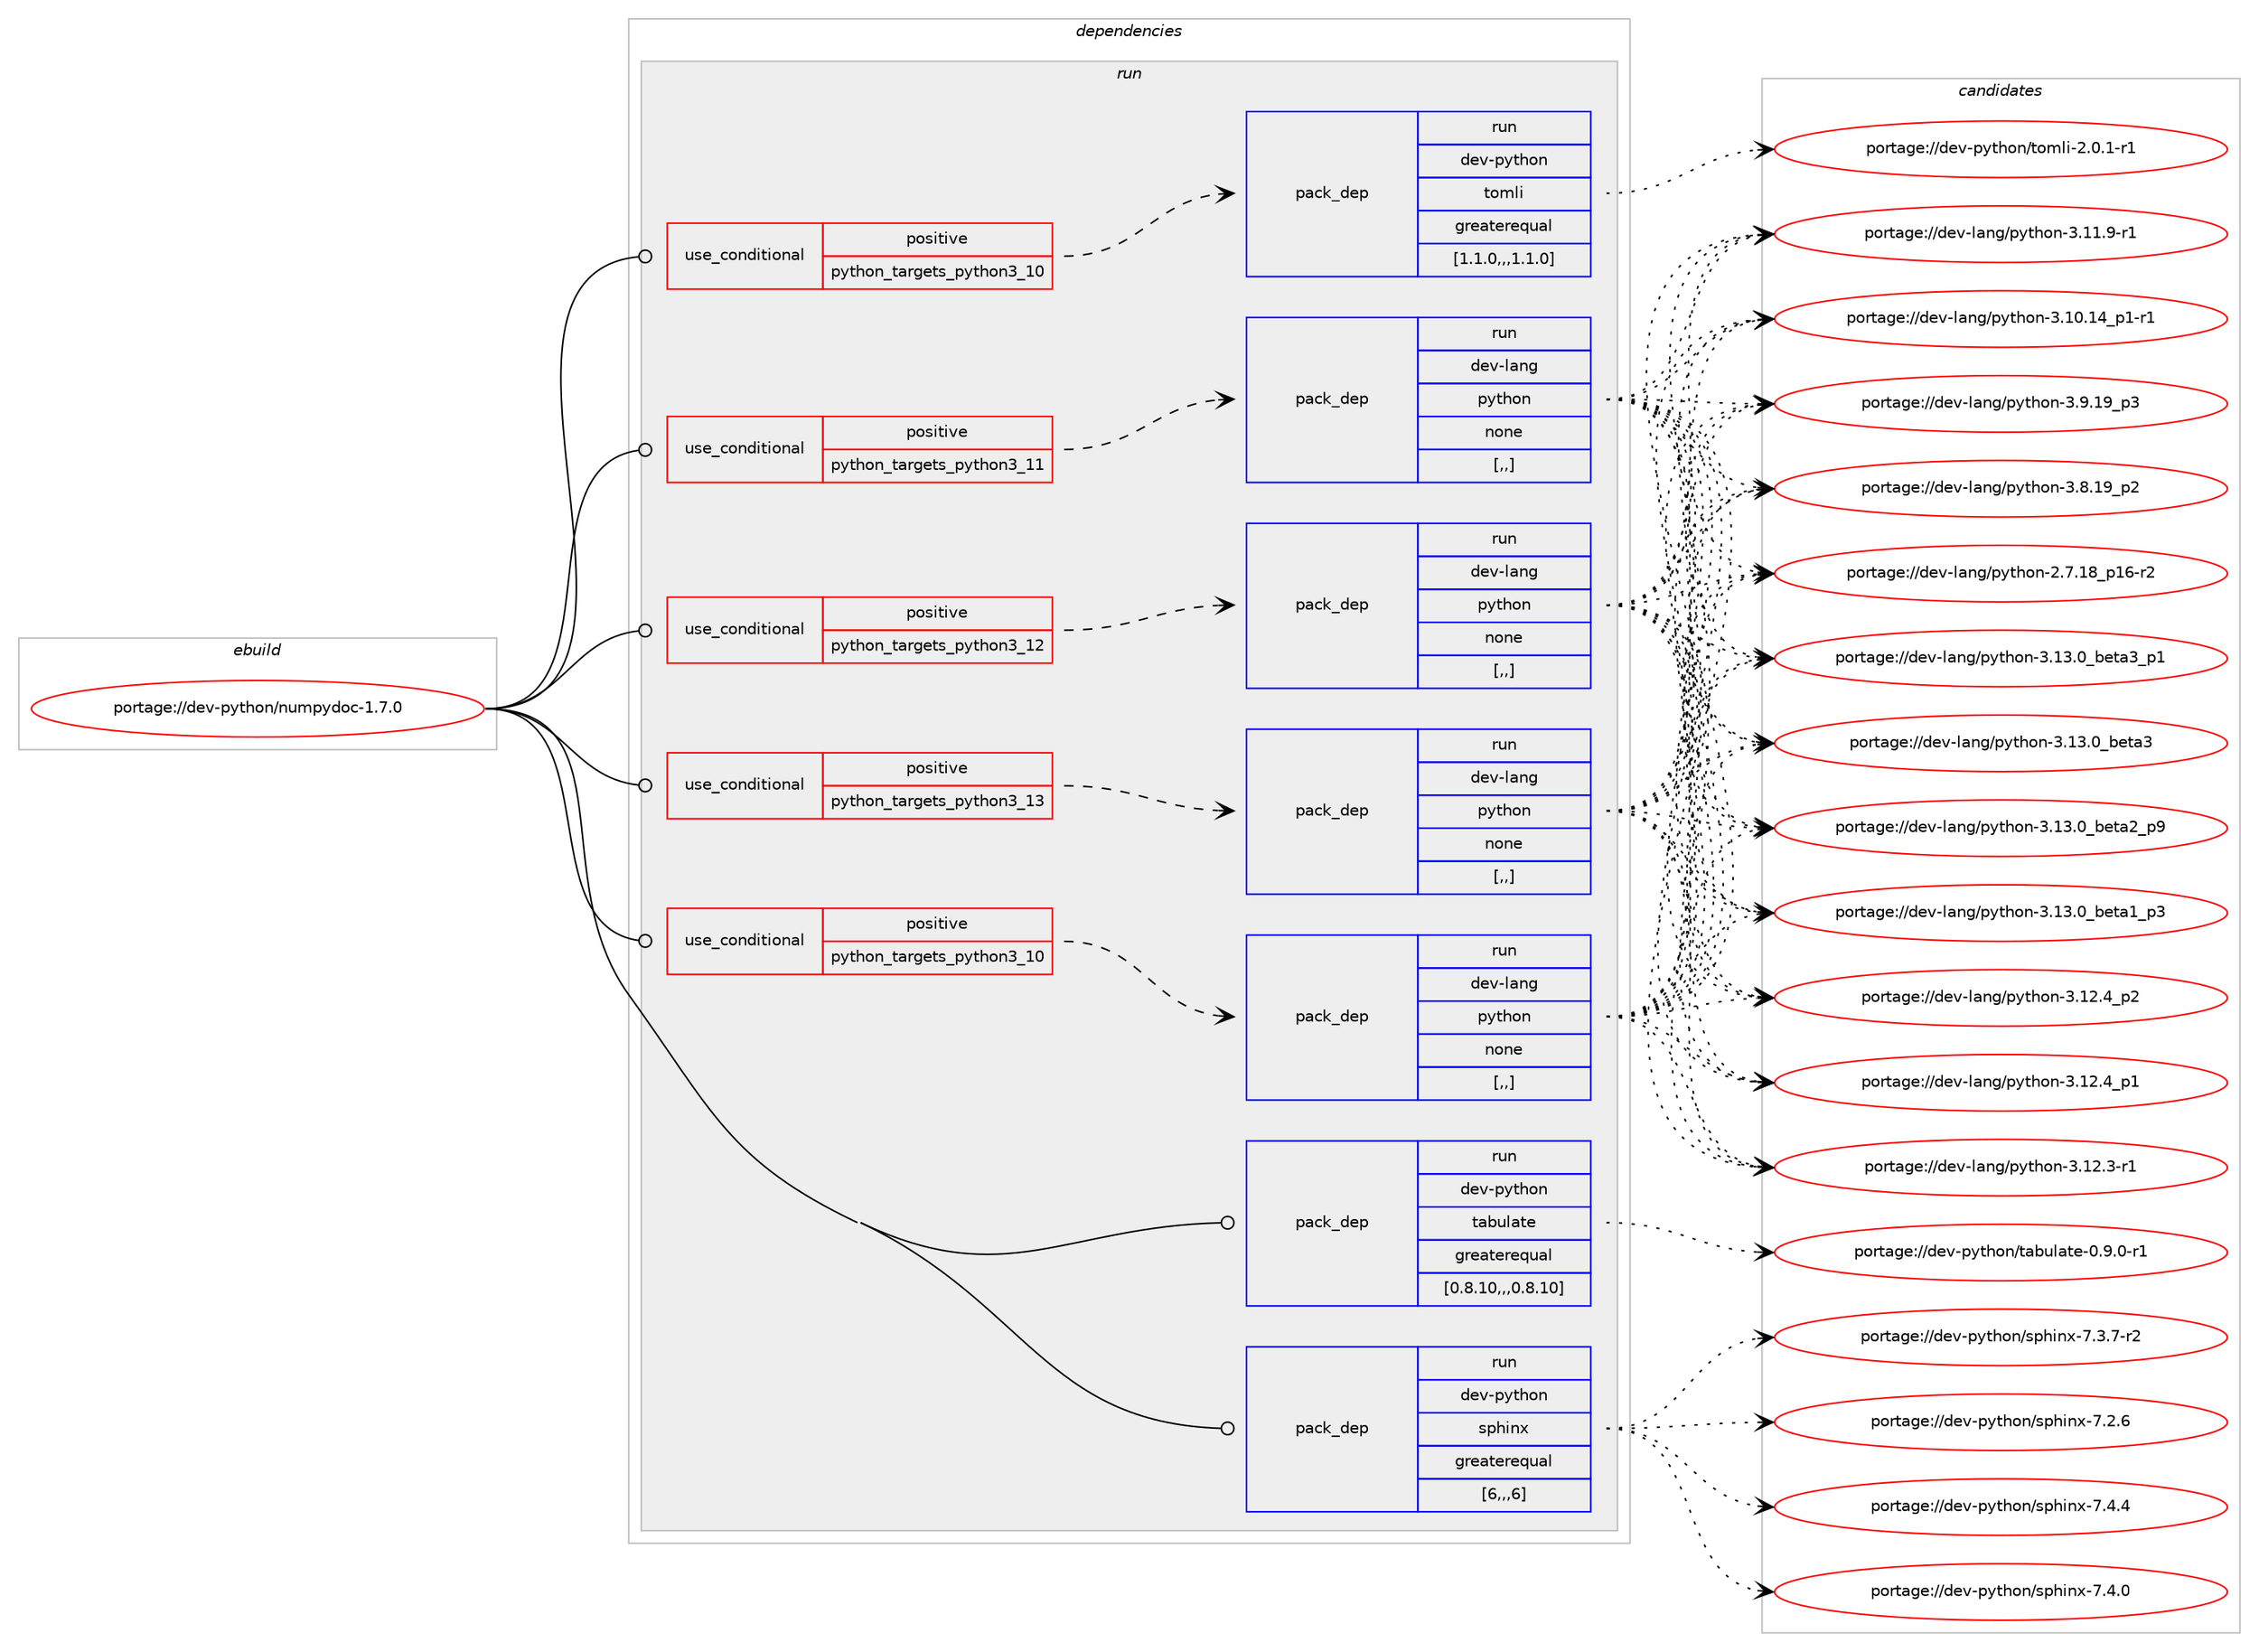 digraph prolog {

# *************
# Graph options
# *************

newrank=true;
concentrate=true;
compound=true;
graph [rankdir=LR,fontname=Helvetica,fontsize=10,ranksep=1.5];#, ranksep=2.5, nodesep=0.2];
edge  [arrowhead=vee];
node  [fontname=Helvetica,fontsize=10];

# **********
# The ebuild
# **********

subgraph cluster_leftcol {
color=gray;
label=<<i>ebuild</i>>;
id [label="portage://dev-python/numpydoc-1.7.0", color=red, width=4, href="../dev-python/numpydoc-1.7.0.svg"];
}

# ****************
# The dependencies
# ****************

subgraph cluster_midcol {
color=gray;
label=<<i>dependencies</i>>;
subgraph cluster_compile {
fillcolor="#eeeeee";
style=filled;
label=<<i>compile</i>>;
}
subgraph cluster_compileandrun {
fillcolor="#eeeeee";
style=filled;
label=<<i>compile and run</i>>;
}
subgraph cluster_run {
fillcolor="#eeeeee";
style=filled;
label=<<i>run</i>>;
subgraph cond35266 {
dependency152375 [label=<<TABLE BORDER="0" CELLBORDER="1" CELLSPACING="0" CELLPADDING="4"><TR><TD ROWSPAN="3" CELLPADDING="10">use_conditional</TD></TR><TR><TD>positive</TD></TR><TR><TD>python_targets_python3_10</TD></TR></TABLE>>, shape=none, color=red];
subgraph pack115860 {
dependency152376 [label=<<TABLE BORDER="0" CELLBORDER="1" CELLSPACING="0" CELLPADDING="4" WIDTH="220"><TR><TD ROWSPAN="6" CELLPADDING="30">pack_dep</TD></TR><TR><TD WIDTH="110">run</TD></TR><TR><TD>dev-lang</TD></TR><TR><TD>python</TD></TR><TR><TD>none</TD></TR><TR><TD>[,,]</TD></TR></TABLE>>, shape=none, color=blue];
}
dependency152375:e -> dependency152376:w [weight=20,style="dashed",arrowhead="vee"];
}
id:e -> dependency152375:w [weight=20,style="solid",arrowhead="odot"];
subgraph cond35267 {
dependency152377 [label=<<TABLE BORDER="0" CELLBORDER="1" CELLSPACING="0" CELLPADDING="4"><TR><TD ROWSPAN="3" CELLPADDING="10">use_conditional</TD></TR><TR><TD>positive</TD></TR><TR><TD>python_targets_python3_10</TD></TR></TABLE>>, shape=none, color=red];
subgraph pack115861 {
dependency152378 [label=<<TABLE BORDER="0" CELLBORDER="1" CELLSPACING="0" CELLPADDING="4" WIDTH="220"><TR><TD ROWSPAN="6" CELLPADDING="30">pack_dep</TD></TR><TR><TD WIDTH="110">run</TD></TR><TR><TD>dev-python</TD></TR><TR><TD>tomli</TD></TR><TR><TD>greaterequal</TD></TR><TR><TD>[1.1.0,,,1.1.0]</TD></TR></TABLE>>, shape=none, color=blue];
}
dependency152377:e -> dependency152378:w [weight=20,style="dashed",arrowhead="vee"];
}
id:e -> dependency152377:w [weight=20,style="solid",arrowhead="odot"];
subgraph cond35268 {
dependency152379 [label=<<TABLE BORDER="0" CELLBORDER="1" CELLSPACING="0" CELLPADDING="4"><TR><TD ROWSPAN="3" CELLPADDING="10">use_conditional</TD></TR><TR><TD>positive</TD></TR><TR><TD>python_targets_python3_11</TD></TR></TABLE>>, shape=none, color=red];
subgraph pack115862 {
dependency152380 [label=<<TABLE BORDER="0" CELLBORDER="1" CELLSPACING="0" CELLPADDING="4" WIDTH="220"><TR><TD ROWSPAN="6" CELLPADDING="30">pack_dep</TD></TR><TR><TD WIDTH="110">run</TD></TR><TR><TD>dev-lang</TD></TR><TR><TD>python</TD></TR><TR><TD>none</TD></TR><TR><TD>[,,]</TD></TR></TABLE>>, shape=none, color=blue];
}
dependency152379:e -> dependency152380:w [weight=20,style="dashed",arrowhead="vee"];
}
id:e -> dependency152379:w [weight=20,style="solid",arrowhead="odot"];
subgraph cond35269 {
dependency152381 [label=<<TABLE BORDER="0" CELLBORDER="1" CELLSPACING="0" CELLPADDING="4"><TR><TD ROWSPAN="3" CELLPADDING="10">use_conditional</TD></TR><TR><TD>positive</TD></TR><TR><TD>python_targets_python3_12</TD></TR></TABLE>>, shape=none, color=red];
subgraph pack115863 {
dependency152382 [label=<<TABLE BORDER="0" CELLBORDER="1" CELLSPACING="0" CELLPADDING="4" WIDTH="220"><TR><TD ROWSPAN="6" CELLPADDING="30">pack_dep</TD></TR><TR><TD WIDTH="110">run</TD></TR><TR><TD>dev-lang</TD></TR><TR><TD>python</TD></TR><TR><TD>none</TD></TR><TR><TD>[,,]</TD></TR></TABLE>>, shape=none, color=blue];
}
dependency152381:e -> dependency152382:w [weight=20,style="dashed",arrowhead="vee"];
}
id:e -> dependency152381:w [weight=20,style="solid",arrowhead="odot"];
subgraph cond35270 {
dependency152383 [label=<<TABLE BORDER="0" CELLBORDER="1" CELLSPACING="0" CELLPADDING="4"><TR><TD ROWSPAN="3" CELLPADDING="10">use_conditional</TD></TR><TR><TD>positive</TD></TR><TR><TD>python_targets_python3_13</TD></TR></TABLE>>, shape=none, color=red];
subgraph pack115864 {
dependency152384 [label=<<TABLE BORDER="0" CELLBORDER="1" CELLSPACING="0" CELLPADDING="4" WIDTH="220"><TR><TD ROWSPAN="6" CELLPADDING="30">pack_dep</TD></TR><TR><TD WIDTH="110">run</TD></TR><TR><TD>dev-lang</TD></TR><TR><TD>python</TD></TR><TR><TD>none</TD></TR><TR><TD>[,,]</TD></TR></TABLE>>, shape=none, color=blue];
}
dependency152383:e -> dependency152384:w [weight=20,style="dashed",arrowhead="vee"];
}
id:e -> dependency152383:w [weight=20,style="solid",arrowhead="odot"];
subgraph pack115865 {
dependency152385 [label=<<TABLE BORDER="0" CELLBORDER="1" CELLSPACING="0" CELLPADDING="4" WIDTH="220"><TR><TD ROWSPAN="6" CELLPADDING="30">pack_dep</TD></TR><TR><TD WIDTH="110">run</TD></TR><TR><TD>dev-python</TD></TR><TR><TD>sphinx</TD></TR><TR><TD>greaterequal</TD></TR><TR><TD>[6,,,6]</TD></TR></TABLE>>, shape=none, color=blue];
}
id:e -> dependency152385:w [weight=20,style="solid",arrowhead="odot"];
subgraph pack115866 {
dependency152386 [label=<<TABLE BORDER="0" CELLBORDER="1" CELLSPACING="0" CELLPADDING="4" WIDTH="220"><TR><TD ROWSPAN="6" CELLPADDING="30">pack_dep</TD></TR><TR><TD WIDTH="110">run</TD></TR><TR><TD>dev-python</TD></TR><TR><TD>tabulate</TD></TR><TR><TD>greaterequal</TD></TR><TR><TD>[0.8.10,,,0.8.10]</TD></TR></TABLE>>, shape=none, color=blue];
}
id:e -> dependency152386:w [weight=20,style="solid",arrowhead="odot"];
}
}

# **************
# The candidates
# **************

subgraph cluster_choices {
rank=same;
color=gray;
label=<<i>candidates</i>>;

subgraph choice115860 {
color=black;
nodesep=1;
choice10010111845108971101034711212111610411111045514649514648959810111697519511249 [label="portage://dev-lang/python-3.13.0_beta3_p1", color=red, width=4,href="../dev-lang/python-3.13.0_beta3_p1.svg"];
choice1001011184510897110103471121211161041111104551464951464895981011169751 [label="portage://dev-lang/python-3.13.0_beta3", color=red, width=4,href="../dev-lang/python-3.13.0_beta3.svg"];
choice10010111845108971101034711212111610411111045514649514648959810111697509511257 [label="portage://dev-lang/python-3.13.0_beta2_p9", color=red, width=4,href="../dev-lang/python-3.13.0_beta2_p9.svg"];
choice10010111845108971101034711212111610411111045514649514648959810111697499511251 [label="portage://dev-lang/python-3.13.0_beta1_p3", color=red, width=4,href="../dev-lang/python-3.13.0_beta1_p3.svg"];
choice100101118451089711010347112121116104111110455146495046529511250 [label="portage://dev-lang/python-3.12.4_p2", color=red, width=4,href="../dev-lang/python-3.12.4_p2.svg"];
choice100101118451089711010347112121116104111110455146495046529511249 [label="portage://dev-lang/python-3.12.4_p1", color=red, width=4,href="../dev-lang/python-3.12.4_p1.svg"];
choice100101118451089711010347112121116104111110455146495046514511449 [label="portage://dev-lang/python-3.12.3-r1", color=red, width=4,href="../dev-lang/python-3.12.3-r1.svg"];
choice100101118451089711010347112121116104111110455146494946574511449 [label="portage://dev-lang/python-3.11.9-r1", color=red, width=4,href="../dev-lang/python-3.11.9-r1.svg"];
choice100101118451089711010347112121116104111110455146494846495295112494511449 [label="portage://dev-lang/python-3.10.14_p1-r1", color=red, width=4,href="../dev-lang/python-3.10.14_p1-r1.svg"];
choice100101118451089711010347112121116104111110455146574649579511251 [label="portage://dev-lang/python-3.9.19_p3", color=red, width=4,href="../dev-lang/python-3.9.19_p3.svg"];
choice100101118451089711010347112121116104111110455146564649579511250 [label="portage://dev-lang/python-3.8.19_p2", color=red, width=4,href="../dev-lang/python-3.8.19_p2.svg"];
choice100101118451089711010347112121116104111110455046554649569511249544511450 [label="portage://dev-lang/python-2.7.18_p16-r2", color=red, width=4,href="../dev-lang/python-2.7.18_p16-r2.svg"];
dependency152376:e -> choice10010111845108971101034711212111610411111045514649514648959810111697519511249:w [style=dotted,weight="100"];
dependency152376:e -> choice1001011184510897110103471121211161041111104551464951464895981011169751:w [style=dotted,weight="100"];
dependency152376:e -> choice10010111845108971101034711212111610411111045514649514648959810111697509511257:w [style=dotted,weight="100"];
dependency152376:e -> choice10010111845108971101034711212111610411111045514649514648959810111697499511251:w [style=dotted,weight="100"];
dependency152376:e -> choice100101118451089711010347112121116104111110455146495046529511250:w [style=dotted,weight="100"];
dependency152376:e -> choice100101118451089711010347112121116104111110455146495046529511249:w [style=dotted,weight="100"];
dependency152376:e -> choice100101118451089711010347112121116104111110455146495046514511449:w [style=dotted,weight="100"];
dependency152376:e -> choice100101118451089711010347112121116104111110455146494946574511449:w [style=dotted,weight="100"];
dependency152376:e -> choice100101118451089711010347112121116104111110455146494846495295112494511449:w [style=dotted,weight="100"];
dependency152376:e -> choice100101118451089711010347112121116104111110455146574649579511251:w [style=dotted,weight="100"];
dependency152376:e -> choice100101118451089711010347112121116104111110455146564649579511250:w [style=dotted,weight="100"];
dependency152376:e -> choice100101118451089711010347112121116104111110455046554649569511249544511450:w [style=dotted,weight="100"];
}
subgraph choice115861 {
color=black;
nodesep=1;
choice10010111845112121116104111110471161111091081054550464846494511449 [label="portage://dev-python/tomli-2.0.1-r1", color=red, width=4,href="../dev-python/tomli-2.0.1-r1.svg"];
dependency152378:e -> choice10010111845112121116104111110471161111091081054550464846494511449:w [style=dotted,weight="100"];
}
subgraph choice115862 {
color=black;
nodesep=1;
choice10010111845108971101034711212111610411111045514649514648959810111697519511249 [label="portage://dev-lang/python-3.13.0_beta3_p1", color=red, width=4,href="../dev-lang/python-3.13.0_beta3_p1.svg"];
choice1001011184510897110103471121211161041111104551464951464895981011169751 [label="portage://dev-lang/python-3.13.0_beta3", color=red, width=4,href="../dev-lang/python-3.13.0_beta3.svg"];
choice10010111845108971101034711212111610411111045514649514648959810111697509511257 [label="portage://dev-lang/python-3.13.0_beta2_p9", color=red, width=4,href="../dev-lang/python-3.13.0_beta2_p9.svg"];
choice10010111845108971101034711212111610411111045514649514648959810111697499511251 [label="portage://dev-lang/python-3.13.0_beta1_p3", color=red, width=4,href="../dev-lang/python-3.13.0_beta1_p3.svg"];
choice100101118451089711010347112121116104111110455146495046529511250 [label="portage://dev-lang/python-3.12.4_p2", color=red, width=4,href="../dev-lang/python-3.12.4_p2.svg"];
choice100101118451089711010347112121116104111110455146495046529511249 [label="portage://dev-lang/python-3.12.4_p1", color=red, width=4,href="../dev-lang/python-3.12.4_p1.svg"];
choice100101118451089711010347112121116104111110455146495046514511449 [label="portage://dev-lang/python-3.12.3-r1", color=red, width=4,href="../dev-lang/python-3.12.3-r1.svg"];
choice100101118451089711010347112121116104111110455146494946574511449 [label="portage://dev-lang/python-3.11.9-r1", color=red, width=4,href="../dev-lang/python-3.11.9-r1.svg"];
choice100101118451089711010347112121116104111110455146494846495295112494511449 [label="portage://dev-lang/python-3.10.14_p1-r1", color=red, width=4,href="../dev-lang/python-3.10.14_p1-r1.svg"];
choice100101118451089711010347112121116104111110455146574649579511251 [label="portage://dev-lang/python-3.9.19_p3", color=red, width=4,href="../dev-lang/python-3.9.19_p3.svg"];
choice100101118451089711010347112121116104111110455146564649579511250 [label="portage://dev-lang/python-3.8.19_p2", color=red, width=4,href="../dev-lang/python-3.8.19_p2.svg"];
choice100101118451089711010347112121116104111110455046554649569511249544511450 [label="portage://dev-lang/python-2.7.18_p16-r2", color=red, width=4,href="../dev-lang/python-2.7.18_p16-r2.svg"];
dependency152380:e -> choice10010111845108971101034711212111610411111045514649514648959810111697519511249:w [style=dotted,weight="100"];
dependency152380:e -> choice1001011184510897110103471121211161041111104551464951464895981011169751:w [style=dotted,weight="100"];
dependency152380:e -> choice10010111845108971101034711212111610411111045514649514648959810111697509511257:w [style=dotted,weight="100"];
dependency152380:e -> choice10010111845108971101034711212111610411111045514649514648959810111697499511251:w [style=dotted,weight="100"];
dependency152380:e -> choice100101118451089711010347112121116104111110455146495046529511250:w [style=dotted,weight="100"];
dependency152380:e -> choice100101118451089711010347112121116104111110455146495046529511249:w [style=dotted,weight="100"];
dependency152380:e -> choice100101118451089711010347112121116104111110455146495046514511449:w [style=dotted,weight="100"];
dependency152380:e -> choice100101118451089711010347112121116104111110455146494946574511449:w [style=dotted,weight="100"];
dependency152380:e -> choice100101118451089711010347112121116104111110455146494846495295112494511449:w [style=dotted,weight="100"];
dependency152380:e -> choice100101118451089711010347112121116104111110455146574649579511251:w [style=dotted,weight="100"];
dependency152380:e -> choice100101118451089711010347112121116104111110455146564649579511250:w [style=dotted,weight="100"];
dependency152380:e -> choice100101118451089711010347112121116104111110455046554649569511249544511450:w [style=dotted,weight="100"];
}
subgraph choice115863 {
color=black;
nodesep=1;
choice10010111845108971101034711212111610411111045514649514648959810111697519511249 [label="portage://dev-lang/python-3.13.0_beta3_p1", color=red, width=4,href="../dev-lang/python-3.13.0_beta3_p1.svg"];
choice1001011184510897110103471121211161041111104551464951464895981011169751 [label="portage://dev-lang/python-3.13.0_beta3", color=red, width=4,href="../dev-lang/python-3.13.0_beta3.svg"];
choice10010111845108971101034711212111610411111045514649514648959810111697509511257 [label="portage://dev-lang/python-3.13.0_beta2_p9", color=red, width=4,href="../dev-lang/python-3.13.0_beta2_p9.svg"];
choice10010111845108971101034711212111610411111045514649514648959810111697499511251 [label="portage://dev-lang/python-3.13.0_beta1_p3", color=red, width=4,href="../dev-lang/python-3.13.0_beta1_p3.svg"];
choice100101118451089711010347112121116104111110455146495046529511250 [label="portage://dev-lang/python-3.12.4_p2", color=red, width=4,href="../dev-lang/python-3.12.4_p2.svg"];
choice100101118451089711010347112121116104111110455146495046529511249 [label="portage://dev-lang/python-3.12.4_p1", color=red, width=4,href="../dev-lang/python-3.12.4_p1.svg"];
choice100101118451089711010347112121116104111110455146495046514511449 [label="portage://dev-lang/python-3.12.3-r1", color=red, width=4,href="../dev-lang/python-3.12.3-r1.svg"];
choice100101118451089711010347112121116104111110455146494946574511449 [label="portage://dev-lang/python-3.11.9-r1", color=red, width=4,href="../dev-lang/python-3.11.9-r1.svg"];
choice100101118451089711010347112121116104111110455146494846495295112494511449 [label="portage://dev-lang/python-3.10.14_p1-r1", color=red, width=4,href="../dev-lang/python-3.10.14_p1-r1.svg"];
choice100101118451089711010347112121116104111110455146574649579511251 [label="portage://dev-lang/python-3.9.19_p3", color=red, width=4,href="../dev-lang/python-3.9.19_p3.svg"];
choice100101118451089711010347112121116104111110455146564649579511250 [label="portage://dev-lang/python-3.8.19_p2", color=red, width=4,href="../dev-lang/python-3.8.19_p2.svg"];
choice100101118451089711010347112121116104111110455046554649569511249544511450 [label="portage://dev-lang/python-2.7.18_p16-r2", color=red, width=4,href="../dev-lang/python-2.7.18_p16-r2.svg"];
dependency152382:e -> choice10010111845108971101034711212111610411111045514649514648959810111697519511249:w [style=dotted,weight="100"];
dependency152382:e -> choice1001011184510897110103471121211161041111104551464951464895981011169751:w [style=dotted,weight="100"];
dependency152382:e -> choice10010111845108971101034711212111610411111045514649514648959810111697509511257:w [style=dotted,weight="100"];
dependency152382:e -> choice10010111845108971101034711212111610411111045514649514648959810111697499511251:w [style=dotted,weight="100"];
dependency152382:e -> choice100101118451089711010347112121116104111110455146495046529511250:w [style=dotted,weight="100"];
dependency152382:e -> choice100101118451089711010347112121116104111110455146495046529511249:w [style=dotted,weight="100"];
dependency152382:e -> choice100101118451089711010347112121116104111110455146495046514511449:w [style=dotted,weight="100"];
dependency152382:e -> choice100101118451089711010347112121116104111110455146494946574511449:w [style=dotted,weight="100"];
dependency152382:e -> choice100101118451089711010347112121116104111110455146494846495295112494511449:w [style=dotted,weight="100"];
dependency152382:e -> choice100101118451089711010347112121116104111110455146574649579511251:w [style=dotted,weight="100"];
dependency152382:e -> choice100101118451089711010347112121116104111110455146564649579511250:w [style=dotted,weight="100"];
dependency152382:e -> choice100101118451089711010347112121116104111110455046554649569511249544511450:w [style=dotted,weight="100"];
}
subgraph choice115864 {
color=black;
nodesep=1;
choice10010111845108971101034711212111610411111045514649514648959810111697519511249 [label="portage://dev-lang/python-3.13.0_beta3_p1", color=red, width=4,href="../dev-lang/python-3.13.0_beta3_p1.svg"];
choice1001011184510897110103471121211161041111104551464951464895981011169751 [label="portage://dev-lang/python-3.13.0_beta3", color=red, width=4,href="../dev-lang/python-3.13.0_beta3.svg"];
choice10010111845108971101034711212111610411111045514649514648959810111697509511257 [label="portage://dev-lang/python-3.13.0_beta2_p9", color=red, width=4,href="../dev-lang/python-3.13.0_beta2_p9.svg"];
choice10010111845108971101034711212111610411111045514649514648959810111697499511251 [label="portage://dev-lang/python-3.13.0_beta1_p3", color=red, width=4,href="../dev-lang/python-3.13.0_beta1_p3.svg"];
choice100101118451089711010347112121116104111110455146495046529511250 [label="portage://dev-lang/python-3.12.4_p2", color=red, width=4,href="../dev-lang/python-3.12.4_p2.svg"];
choice100101118451089711010347112121116104111110455146495046529511249 [label="portage://dev-lang/python-3.12.4_p1", color=red, width=4,href="../dev-lang/python-3.12.4_p1.svg"];
choice100101118451089711010347112121116104111110455146495046514511449 [label="portage://dev-lang/python-3.12.3-r1", color=red, width=4,href="../dev-lang/python-3.12.3-r1.svg"];
choice100101118451089711010347112121116104111110455146494946574511449 [label="portage://dev-lang/python-3.11.9-r1", color=red, width=4,href="../dev-lang/python-3.11.9-r1.svg"];
choice100101118451089711010347112121116104111110455146494846495295112494511449 [label="portage://dev-lang/python-3.10.14_p1-r1", color=red, width=4,href="../dev-lang/python-3.10.14_p1-r1.svg"];
choice100101118451089711010347112121116104111110455146574649579511251 [label="portage://dev-lang/python-3.9.19_p3", color=red, width=4,href="../dev-lang/python-3.9.19_p3.svg"];
choice100101118451089711010347112121116104111110455146564649579511250 [label="portage://dev-lang/python-3.8.19_p2", color=red, width=4,href="../dev-lang/python-3.8.19_p2.svg"];
choice100101118451089711010347112121116104111110455046554649569511249544511450 [label="portage://dev-lang/python-2.7.18_p16-r2", color=red, width=4,href="../dev-lang/python-2.7.18_p16-r2.svg"];
dependency152384:e -> choice10010111845108971101034711212111610411111045514649514648959810111697519511249:w [style=dotted,weight="100"];
dependency152384:e -> choice1001011184510897110103471121211161041111104551464951464895981011169751:w [style=dotted,weight="100"];
dependency152384:e -> choice10010111845108971101034711212111610411111045514649514648959810111697509511257:w [style=dotted,weight="100"];
dependency152384:e -> choice10010111845108971101034711212111610411111045514649514648959810111697499511251:w [style=dotted,weight="100"];
dependency152384:e -> choice100101118451089711010347112121116104111110455146495046529511250:w [style=dotted,weight="100"];
dependency152384:e -> choice100101118451089711010347112121116104111110455146495046529511249:w [style=dotted,weight="100"];
dependency152384:e -> choice100101118451089711010347112121116104111110455146495046514511449:w [style=dotted,weight="100"];
dependency152384:e -> choice100101118451089711010347112121116104111110455146494946574511449:w [style=dotted,weight="100"];
dependency152384:e -> choice100101118451089711010347112121116104111110455146494846495295112494511449:w [style=dotted,weight="100"];
dependency152384:e -> choice100101118451089711010347112121116104111110455146574649579511251:w [style=dotted,weight="100"];
dependency152384:e -> choice100101118451089711010347112121116104111110455146564649579511250:w [style=dotted,weight="100"];
dependency152384:e -> choice100101118451089711010347112121116104111110455046554649569511249544511450:w [style=dotted,weight="100"];
}
subgraph choice115865 {
color=black;
nodesep=1;
choice1001011184511212111610411111047115112104105110120455546524652 [label="portage://dev-python/sphinx-7.4.4", color=red, width=4,href="../dev-python/sphinx-7.4.4.svg"];
choice1001011184511212111610411111047115112104105110120455546524648 [label="portage://dev-python/sphinx-7.4.0", color=red, width=4,href="../dev-python/sphinx-7.4.0.svg"];
choice10010111845112121116104111110471151121041051101204555465146554511450 [label="portage://dev-python/sphinx-7.3.7-r2", color=red, width=4,href="../dev-python/sphinx-7.3.7-r2.svg"];
choice1001011184511212111610411111047115112104105110120455546504654 [label="portage://dev-python/sphinx-7.2.6", color=red, width=4,href="../dev-python/sphinx-7.2.6.svg"];
dependency152385:e -> choice1001011184511212111610411111047115112104105110120455546524652:w [style=dotted,weight="100"];
dependency152385:e -> choice1001011184511212111610411111047115112104105110120455546524648:w [style=dotted,weight="100"];
dependency152385:e -> choice10010111845112121116104111110471151121041051101204555465146554511450:w [style=dotted,weight="100"];
dependency152385:e -> choice1001011184511212111610411111047115112104105110120455546504654:w [style=dotted,weight="100"];
}
subgraph choice115866 {
color=black;
nodesep=1;
choice10010111845112121116104111110471169798117108971161014548465746484511449 [label="portage://dev-python/tabulate-0.9.0-r1", color=red, width=4,href="../dev-python/tabulate-0.9.0-r1.svg"];
dependency152386:e -> choice10010111845112121116104111110471169798117108971161014548465746484511449:w [style=dotted,weight="100"];
}
}

}
